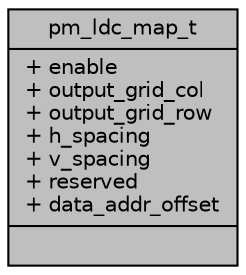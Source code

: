 digraph "pm_ldc_map_t"
{
 // INTERACTIVE_SVG=YES
 // LATEX_PDF_SIZE
  bgcolor="transparent";
  edge [fontname="Helvetica",fontsize="10",labelfontname="Helvetica",labelfontsize="10"];
  node [fontname="Helvetica",fontsize="10",shape=record];
  Node1 [label="{pm_ldc_map_t\n|+ enable\l+ output_grid_col\l+ output_grid_row\l+ h_spacing\l+ v_spacing\l+ reserved\l+ data_addr_offset\l|}",height=0.2,width=0.4,color="black", fillcolor="grey75", style="filled", fontcolor="black",tooltip="For PM with LDC; Must be the same with iav_warp_map in ambarella/include/iav_ioctl...."];
}

